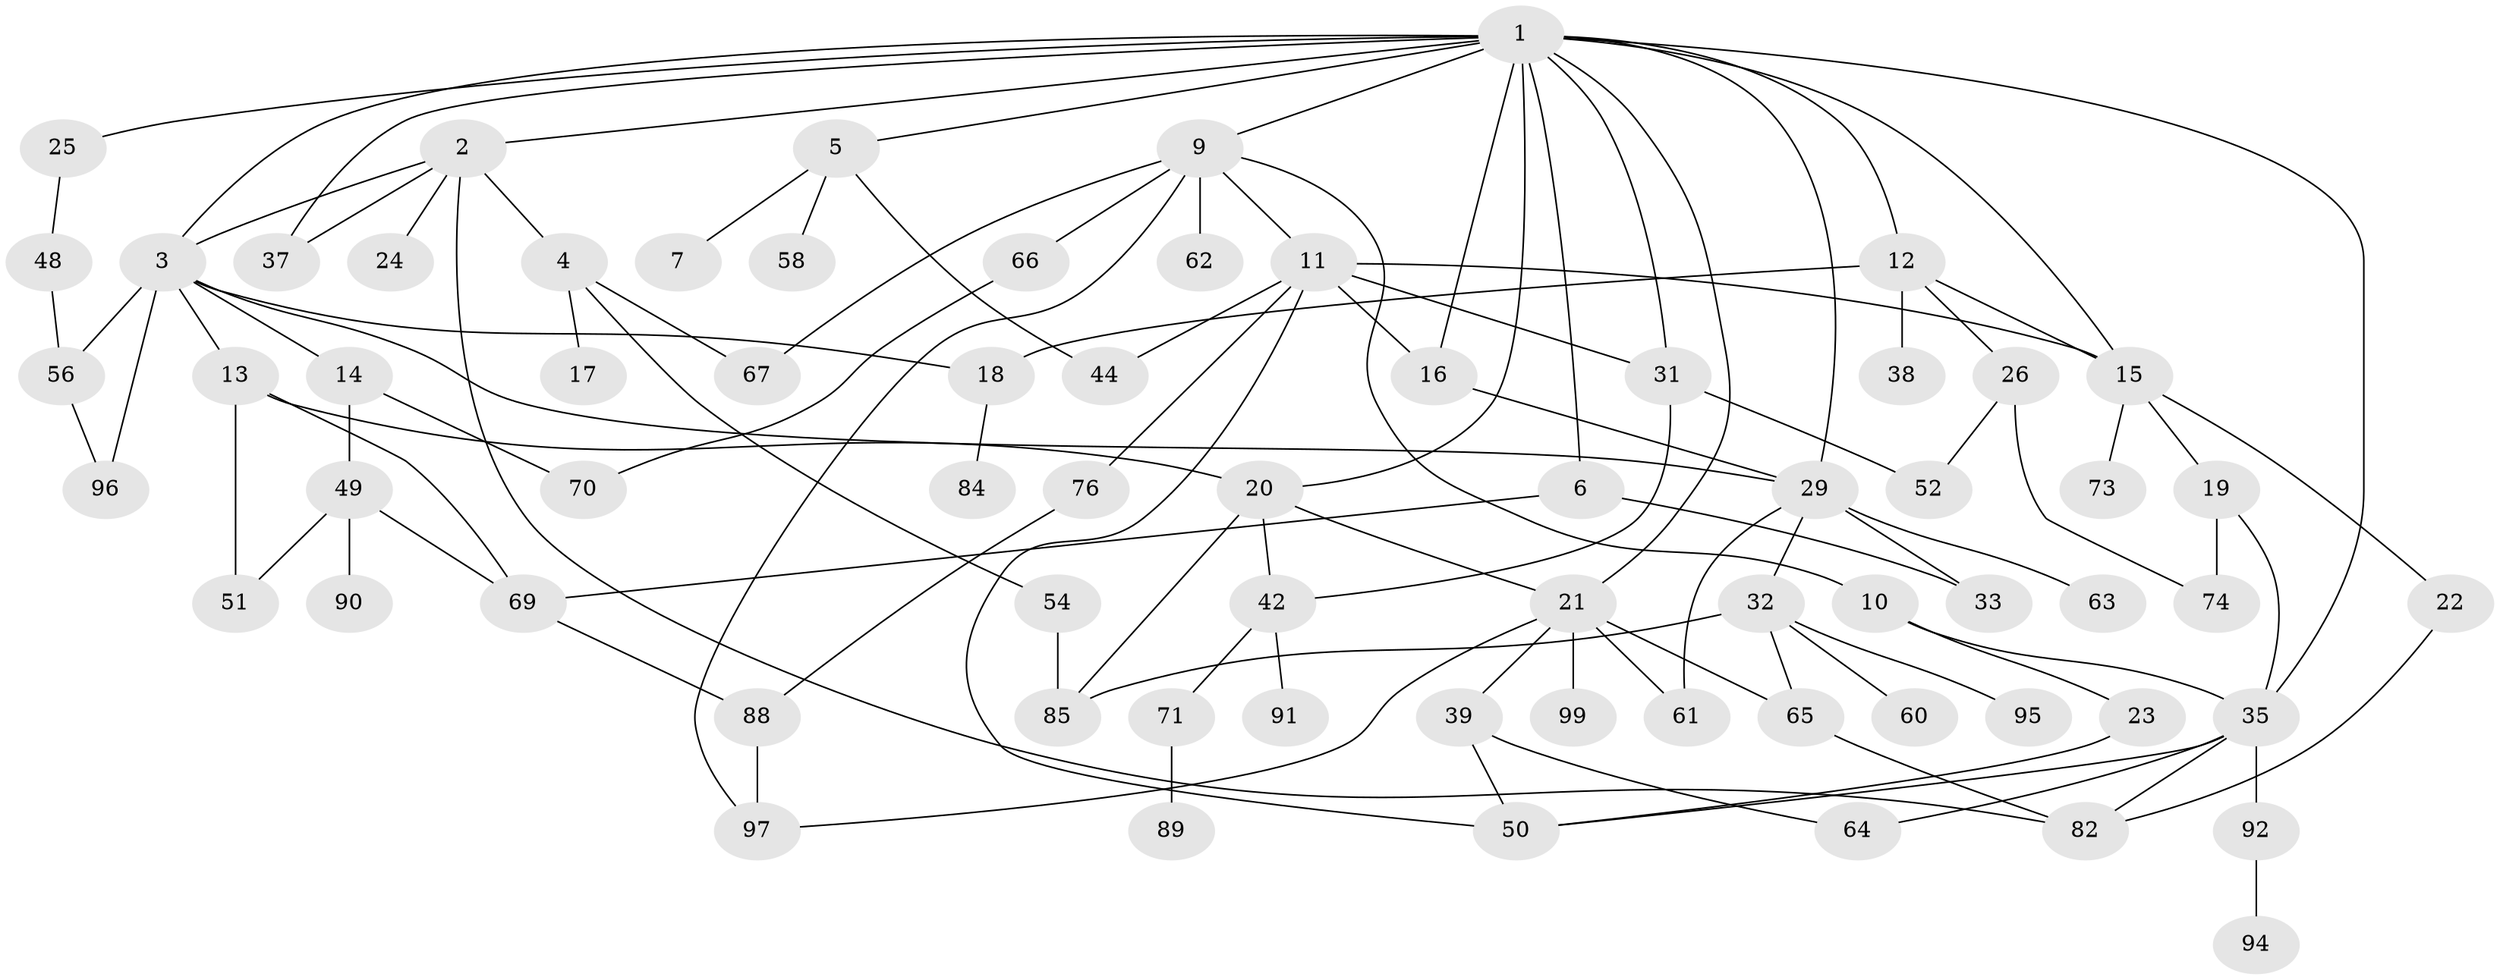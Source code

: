 // Generated by graph-tools (version 1.1) at 2025/51/02/27/25 19:51:37]
// undirected, 70 vertices, 108 edges
graph export_dot {
graph [start="1"]
  node [color=gray90,style=filled];
  1 [super="+87"];
  2 [super="+34"];
  3 [super="+8"];
  4 [super="+41"];
  5 [super="+28"];
  6 [super="+27"];
  7;
  9 [super="+59"];
  10;
  11 [super="+72"];
  12 [super="+30"];
  13;
  14 [super="+46"];
  15 [super="+43"];
  16 [super="+36"];
  17;
  18 [super="+81"];
  19 [super="+45"];
  20;
  21 [super="+57"];
  22;
  23;
  24;
  25;
  26 [super="+75"];
  29;
  31;
  32 [super="+47"];
  33 [super="+40"];
  35 [super="+55"];
  37 [super="+86"];
  38;
  39 [super="+68"];
  42 [super="+53"];
  44;
  48 [super="+80"];
  49 [super="+77"];
  50;
  51 [super="+83"];
  52;
  54;
  56 [super="+79"];
  58;
  60;
  61;
  62;
  63;
  64;
  65;
  66;
  67 [super="+78"];
  69;
  70;
  71;
  73;
  74;
  76;
  82 [super="+98"];
  84;
  85 [super="+100"];
  88;
  89;
  90;
  91 [super="+93"];
  92;
  94;
  95;
  96;
  97;
  99;
  1 -- 2;
  1 -- 3;
  1 -- 5;
  1 -- 6;
  1 -- 9;
  1 -- 12;
  1 -- 15;
  1 -- 16;
  1 -- 20;
  1 -- 21;
  1 -- 25;
  1 -- 35;
  1 -- 29;
  1 -- 31;
  1 -- 37;
  2 -- 4;
  2 -- 24;
  2 -- 82;
  2 -- 37;
  2 -- 3;
  3 -- 29;
  3 -- 96;
  3 -- 18;
  3 -- 13;
  3 -- 14;
  3 -- 56;
  4 -- 17;
  4 -- 54;
  4 -- 67;
  5 -- 7;
  5 -- 58;
  5 -- 44;
  6 -- 33;
  6 -- 69;
  9 -- 10;
  9 -- 11;
  9 -- 66;
  9 -- 97;
  9 -- 62;
  9 -- 67;
  10 -- 23;
  10 -- 35;
  11 -- 31;
  11 -- 76;
  11 -- 16;
  11 -- 50;
  11 -- 44;
  11 -- 15;
  12 -- 26;
  12 -- 38;
  12 -- 15;
  12 -- 18;
  13 -- 20;
  13 -- 69;
  13 -- 51;
  14 -- 70;
  14 -- 49;
  15 -- 19;
  15 -- 22;
  15 -- 73;
  16 -- 29;
  18 -- 84;
  19 -- 35;
  19 -- 74;
  20 -- 85;
  20 -- 42;
  20 -- 21;
  21 -- 39;
  21 -- 65;
  21 -- 97;
  21 -- 99;
  21 -- 61;
  22 -- 82;
  23 -- 50;
  25 -- 48;
  26 -- 74;
  26 -- 52;
  29 -- 32;
  29 -- 61;
  29 -- 63;
  29 -- 33;
  31 -- 42;
  31 -- 52;
  32 -- 60;
  32 -- 65;
  32 -- 95;
  32 -- 85;
  35 -- 64;
  35 -- 92;
  35 -- 50;
  35 -- 82;
  39 -- 64;
  39 -- 50;
  42 -- 71;
  42 -- 91;
  48 -- 56;
  49 -- 51;
  49 -- 69;
  49 -- 90;
  54 -- 85;
  56 -- 96;
  65 -- 82;
  66 -- 70;
  69 -- 88;
  71 -- 89;
  76 -- 88;
  88 -- 97;
  92 -- 94;
}
